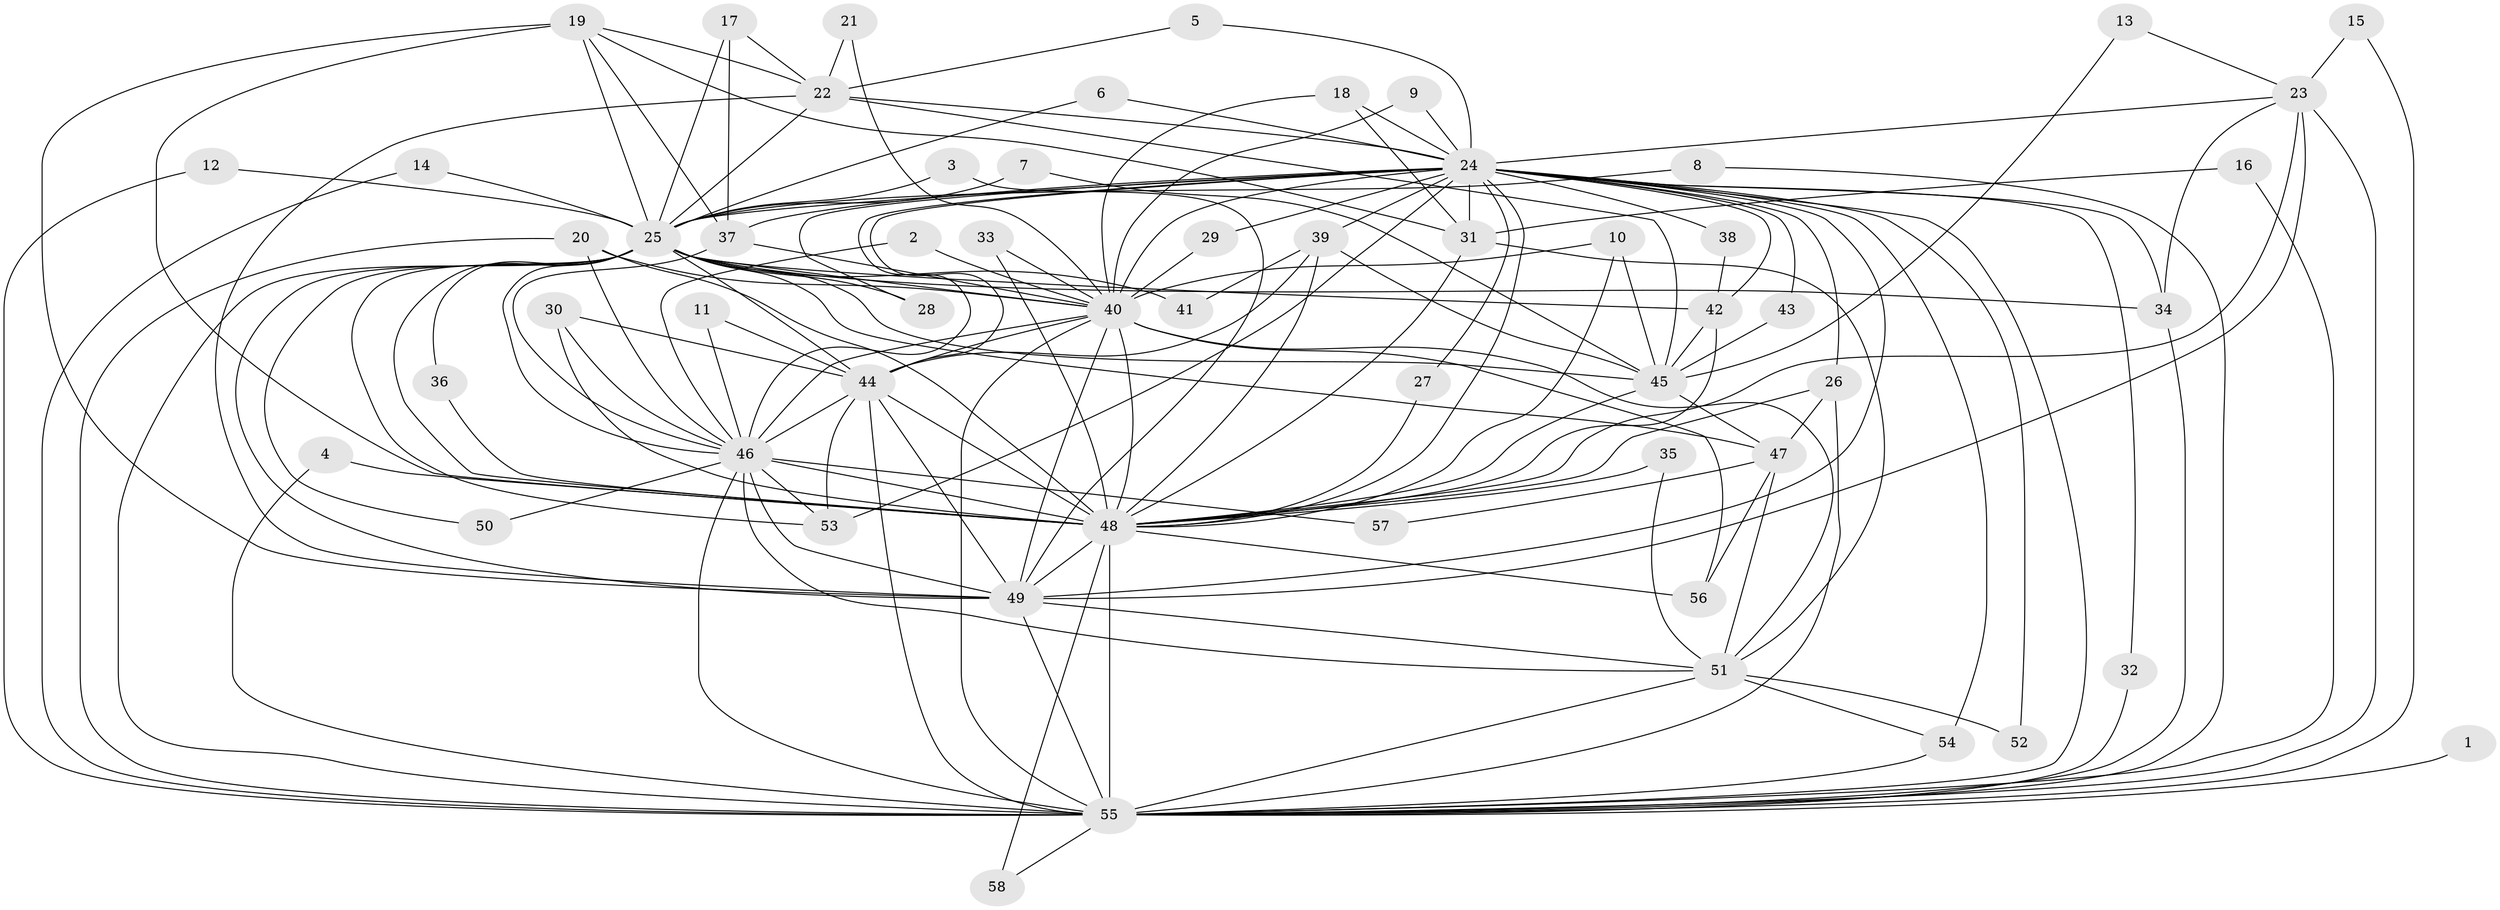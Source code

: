 // original degree distribution, {29: 0.017543859649122806, 13: 0.008771929824561403, 16: 0.008771929824561403, 23: 0.008771929824561403, 19: 0.008771929824561403, 20: 0.008771929824561403, 30: 0.008771929824561403, 18: 0.008771929824561403, 21: 0.008771929824561403, 2: 0.5877192982456141, 4: 0.09649122807017543, 3: 0.14912280701754385, 5: 0.02631578947368421, 10: 0.008771929824561403, 8: 0.008771929824561403, 7: 0.017543859649122806, 6: 0.017543859649122806}
// Generated by graph-tools (version 1.1) at 2025/49/03/09/25 03:49:38]
// undirected, 58 vertices, 158 edges
graph export_dot {
graph [start="1"]
  node [color=gray90,style=filled];
  1;
  2;
  3;
  4;
  5;
  6;
  7;
  8;
  9;
  10;
  11;
  12;
  13;
  14;
  15;
  16;
  17;
  18;
  19;
  20;
  21;
  22;
  23;
  24;
  25;
  26;
  27;
  28;
  29;
  30;
  31;
  32;
  33;
  34;
  35;
  36;
  37;
  38;
  39;
  40;
  41;
  42;
  43;
  44;
  45;
  46;
  47;
  48;
  49;
  50;
  51;
  52;
  53;
  54;
  55;
  56;
  57;
  58;
  1 -- 55 [weight=1.0];
  2 -- 40 [weight=1.0];
  2 -- 46 [weight=1.0];
  3 -- 25 [weight=1.0];
  3 -- 49 [weight=1.0];
  4 -- 48 [weight=1.0];
  4 -- 55 [weight=1.0];
  5 -- 22 [weight=1.0];
  5 -- 24 [weight=1.0];
  6 -- 24 [weight=1.0];
  6 -- 25 [weight=1.0];
  7 -- 25 [weight=1.0];
  7 -- 45 [weight=1.0];
  8 -- 25 [weight=1.0];
  8 -- 55 [weight=1.0];
  9 -- 24 [weight=1.0];
  9 -- 40 [weight=1.0];
  10 -- 40 [weight=1.0];
  10 -- 45 [weight=1.0];
  10 -- 48 [weight=1.0];
  11 -- 44 [weight=1.0];
  11 -- 46 [weight=1.0];
  12 -- 25 [weight=1.0];
  12 -- 55 [weight=1.0];
  13 -- 23 [weight=1.0];
  13 -- 45 [weight=1.0];
  14 -- 25 [weight=1.0];
  14 -- 55 [weight=1.0];
  15 -- 23 [weight=1.0];
  15 -- 55 [weight=1.0];
  16 -- 31 [weight=1.0];
  16 -- 55 [weight=1.0];
  17 -- 22 [weight=1.0];
  17 -- 25 [weight=1.0];
  17 -- 37 [weight=1.0];
  18 -- 24 [weight=1.0];
  18 -- 31 [weight=1.0];
  18 -- 40 [weight=1.0];
  19 -- 22 [weight=1.0];
  19 -- 25 [weight=1.0];
  19 -- 31 [weight=1.0];
  19 -- 37 [weight=1.0];
  19 -- 48 [weight=2.0];
  19 -- 49 [weight=1.0];
  20 -- 40 [weight=1.0];
  20 -- 46 [weight=1.0];
  20 -- 48 [weight=1.0];
  20 -- 55 [weight=1.0];
  21 -- 22 [weight=1.0];
  21 -- 40 [weight=1.0];
  22 -- 24 [weight=1.0];
  22 -- 25 [weight=1.0];
  22 -- 45 [weight=1.0];
  22 -- 49 [weight=2.0];
  23 -- 24 [weight=1.0];
  23 -- 34 [weight=1.0];
  23 -- 48 [weight=2.0];
  23 -- 49 [weight=1.0];
  23 -- 55 [weight=1.0];
  24 -- 25 [weight=2.0];
  24 -- 26 [weight=1.0];
  24 -- 27 [weight=1.0];
  24 -- 28 [weight=1.0];
  24 -- 29 [weight=1.0];
  24 -- 31 [weight=1.0];
  24 -- 32 [weight=1.0];
  24 -- 34 [weight=1.0];
  24 -- 37 [weight=2.0];
  24 -- 38 [weight=1.0];
  24 -- 39 [weight=2.0];
  24 -- 40 [weight=2.0];
  24 -- 42 [weight=1.0];
  24 -- 43 [weight=1.0];
  24 -- 44 [weight=1.0];
  24 -- 46 [weight=1.0];
  24 -- 48 [weight=2.0];
  24 -- 49 [weight=1.0];
  24 -- 52 [weight=1.0];
  24 -- 53 [weight=1.0];
  24 -- 54 [weight=1.0];
  24 -- 55 [weight=1.0];
  25 -- 28 [weight=1.0];
  25 -- 34 [weight=1.0];
  25 -- 36 [weight=1.0];
  25 -- 40 [weight=2.0];
  25 -- 41 [weight=1.0];
  25 -- 42 [weight=1.0];
  25 -- 44 [weight=2.0];
  25 -- 45 [weight=1.0];
  25 -- 46 [weight=2.0];
  25 -- 47 [weight=1.0];
  25 -- 48 [weight=4.0];
  25 -- 49 [weight=3.0];
  25 -- 50 [weight=1.0];
  25 -- 53 [weight=1.0];
  25 -- 55 [weight=2.0];
  26 -- 47 [weight=1.0];
  26 -- 48 [weight=1.0];
  26 -- 55 [weight=1.0];
  27 -- 48 [weight=1.0];
  29 -- 40 [weight=1.0];
  30 -- 44 [weight=1.0];
  30 -- 46 [weight=1.0];
  30 -- 48 [weight=1.0];
  31 -- 48 [weight=1.0];
  31 -- 51 [weight=1.0];
  32 -- 55 [weight=1.0];
  33 -- 40 [weight=1.0];
  33 -- 48 [weight=1.0];
  34 -- 55 [weight=1.0];
  35 -- 48 [weight=1.0];
  35 -- 51 [weight=1.0];
  36 -- 48 [weight=1.0];
  37 -- 40 [weight=1.0];
  37 -- 46 [weight=1.0];
  38 -- 42 [weight=1.0];
  39 -- 41 [weight=1.0];
  39 -- 44 [weight=1.0];
  39 -- 45 [weight=1.0];
  39 -- 48 [weight=1.0];
  40 -- 44 [weight=1.0];
  40 -- 46 [weight=1.0];
  40 -- 48 [weight=3.0];
  40 -- 49 [weight=2.0];
  40 -- 51 [weight=1.0];
  40 -- 55 [weight=2.0];
  40 -- 56 [weight=1.0];
  42 -- 45 [weight=1.0];
  42 -- 48 [weight=1.0];
  43 -- 45 [weight=1.0];
  44 -- 46 [weight=1.0];
  44 -- 48 [weight=3.0];
  44 -- 49 [weight=2.0];
  44 -- 53 [weight=1.0];
  44 -- 55 [weight=1.0];
  45 -- 47 [weight=1.0];
  45 -- 48 [weight=1.0];
  46 -- 48 [weight=4.0];
  46 -- 49 [weight=1.0];
  46 -- 50 [weight=1.0];
  46 -- 51 [weight=1.0];
  46 -- 53 [weight=1.0];
  46 -- 55 [weight=1.0];
  46 -- 57 [weight=1.0];
  47 -- 51 [weight=1.0];
  47 -- 56 [weight=1.0];
  47 -- 57 [weight=1.0];
  48 -- 49 [weight=2.0];
  48 -- 55 [weight=3.0];
  48 -- 56 [weight=1.0];
  48 -- 58 [weight=1.0];
  49 -- 51 [weight=1.0];
  49 -- 55 [weight=2.0];
  51 -- 52 [weight=1.0];
  51 -- 54 [weight=1.0];
  51 -- 55 [weight=2.0];
  54 -- 55 [weight=1.0];
  55 -- 58 [weight=1.0];
}
